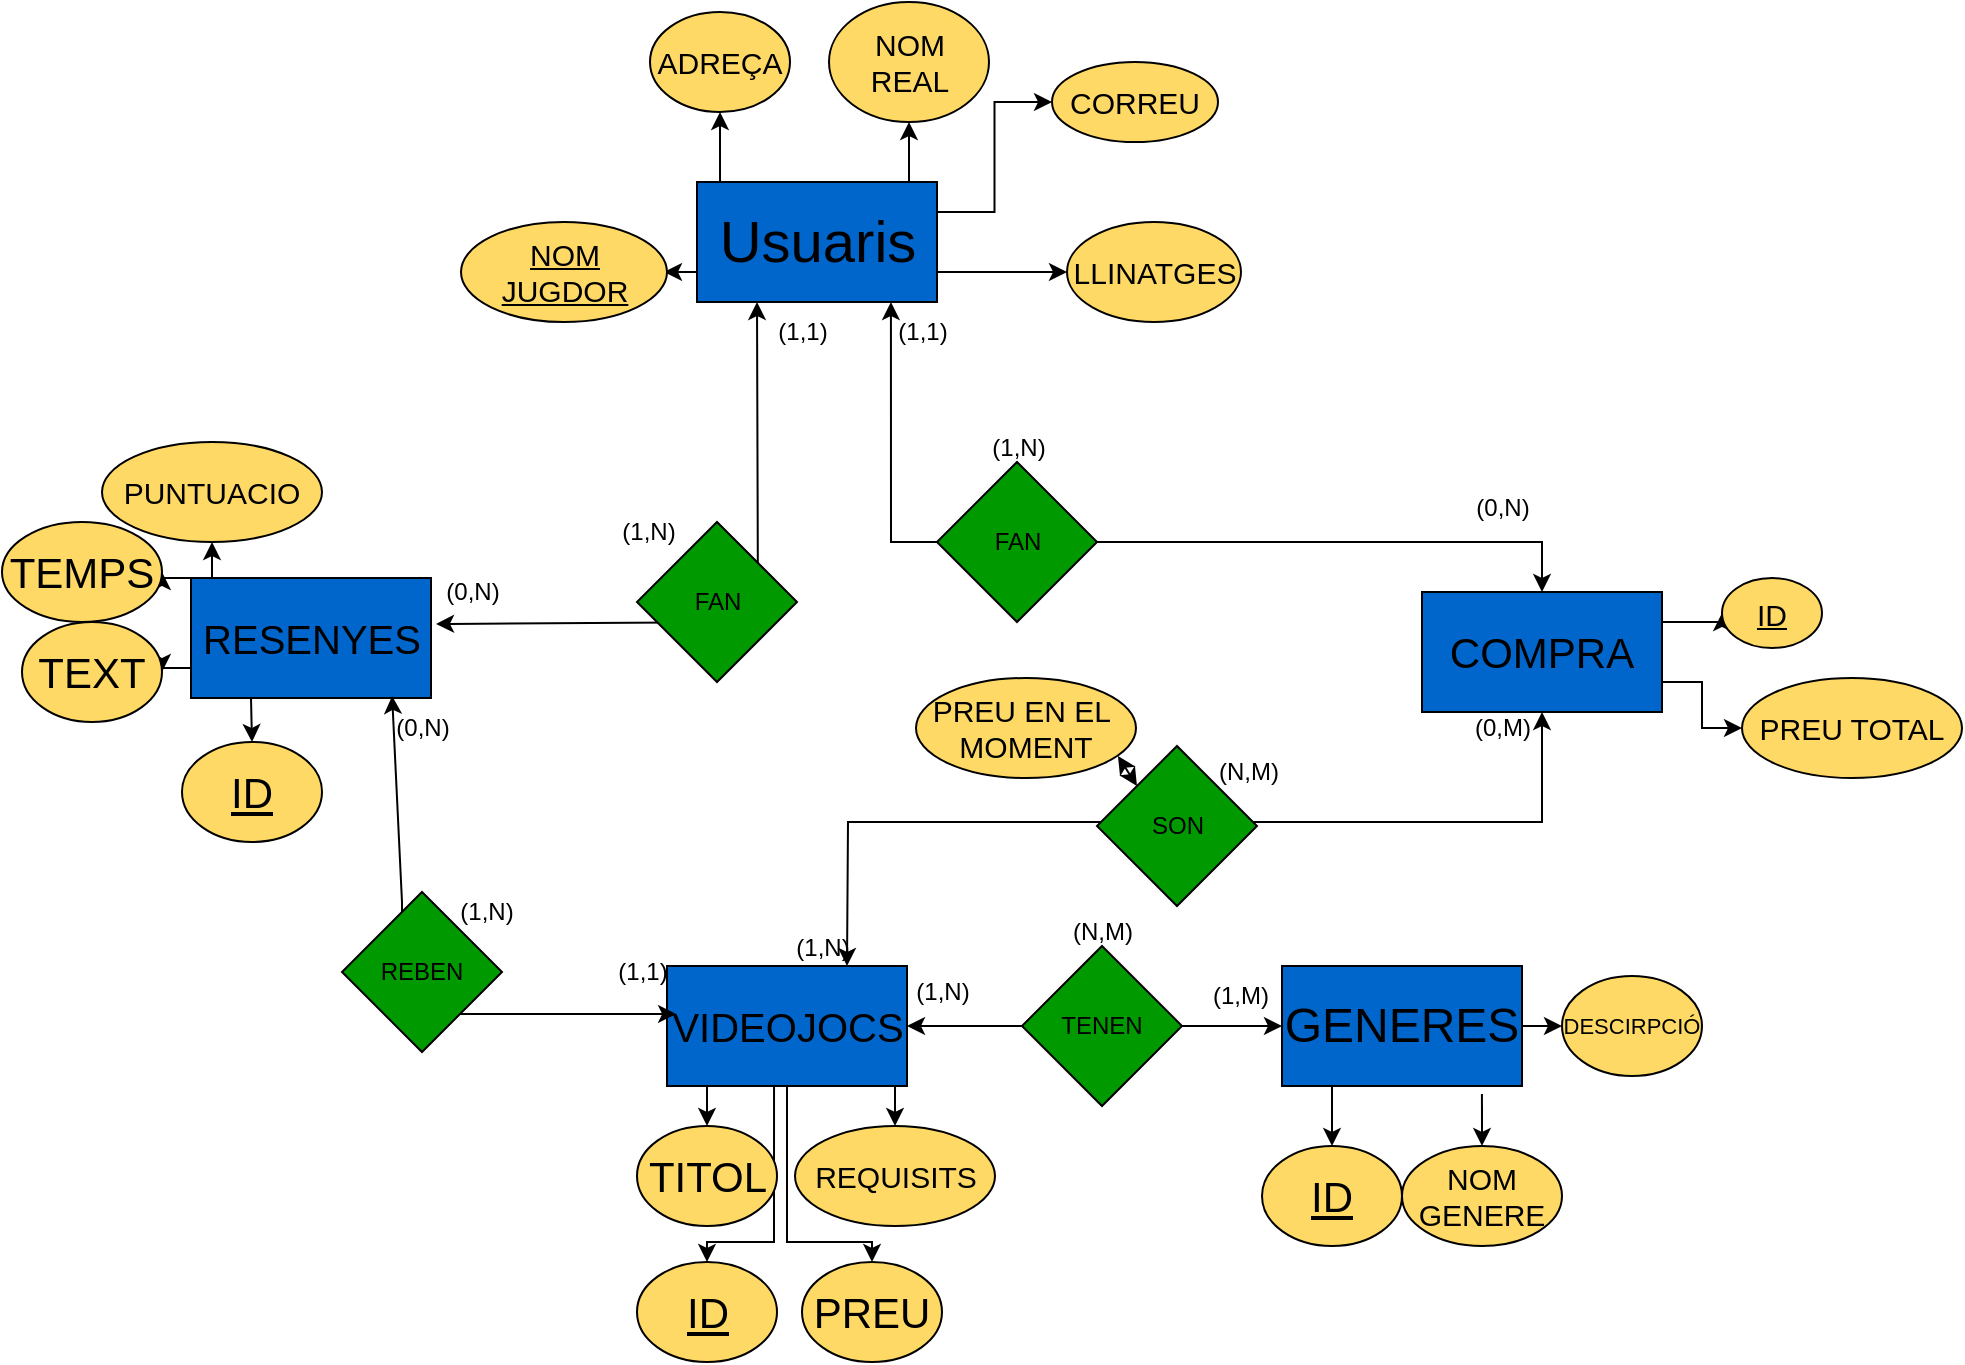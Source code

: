 <mxfile version="28.1.2">
  <diagram name="Página-1" id="Ao64UIbPOumgl3R4rEur">
    <mxGraphModel dx="1106" dy="661" grid="1" gridSize="10" guides="1" tooltips="1" connect="1" arrows="1" fold="1" page="1" pageScale="1" pageWidth="827" pageHeight="1169" math="0" shadow="0">
      <root>
        <mxCell id="0" />
        <mxCell id="1" parent="0" />
        <mxCell id="8E8uLFZUrLQY5l1ckNcC-11" style="edgeStyle=orthogonalEdgeStyle;rounded=0;orthogonalLoop=1;jettySize=auto;html=1;exitX=1;exitY=0.25;exitDx=0;exitDy=0;entryX=0;entryY=0.5;entryDx=0;entryDy=0;" edge="1" parent="1" source="8E8uLFZUrLQY5l1ckNcC-1" target="8E8uLFZUrLQY5l1ckNcC-10">
          <mxGeometry relative="1" as="geometry" />
        </mxCell>
        <mxCell id="8E8uLFZUrLQY5l1ckNcC-12" style="edgeStyle=orthogonalEdgeStyle;rounded=0;orthogonalLoop=1;jettySize=auto;html=1;exitX=0.75;exitY=0;exitDx=0;exitDy=0;entryX=0.5;entryY=1;entryDx=0;entryDy=0;" edge="1" parent="1" source="8E8uLFZUrLQY5l1ckNcC-1" target="8E8uLFZUrLQY5l1ckNcC-6">
          <mxGeometry relative="1" as="geometry" />
        </mxCell>
        <mxCell id="8E8uLFZUrLQY5l1ckNcC-14" style="edgeStyle=orthogonalEdgeStyle;rounded=0;orthogonalLoop=1;jettySize=auto;html=1;exitX=0.096;exitY=0.083;exitDx=0;exitDy=0;entryX=0.5;entryY=1;entryDx=0;entryDy=0;exitPerimeter=0;" edge="1" parent="1" source="8E8uLFZUrLQY5l1ckNcC-1" target="8E8uLFZUrLQY5l1ckNcC-9">
          <mxGeometry relative="1" as="geometry">
            <mxPoint x="334.5" y="365" as="targetPoint" />
          </mxGeometry>
        </mxCell>
        <mxCell id="8E8uLFZUrLQY5l1ckNcC-15" style="edgeStyle=orthogonalEdgeStyle;rounded=0;orthogonalLoop=1;jettySize=auto;html=1;exitX=0;exitY=0.75;exitDx=0;exitDy=0;entryX=1;entryY=0.5;entryDx=0;entryDy=0;" edge="1" parent="1" source="8E8uLFZUrLQY5l1ckNcC-1">
          <mxGeometry relative="1" as="geometry">
            <mxPoint x="351" y="425" as="targetPoint" />
            <Array as="points">
              <mxPoint x="360" y="425" />
              <mxPoint x="360" y="425" />
            </Array>
          </mxGeometry>
        </mxCell>
        <mxCell id="8E8uLFZUrLQY5l1ckNcC-16" style="edgeStyle=orthogonalEdgeStyle;rounded=0;orthogonalLoop=1;jettySize=auto;html=1;exitX=1;exitY=0.75;exitDx=0;exitDy=0;" edge="1" parent="1" source="8E8uLFZUrLQY5l1ckNcC-1" target="8E8uLFZUrLQY5l1ckNcC-8">
          <mxGeometry relative="1" as="geometry" />
        </mxCell>
        <mxCell id="8E8uLFZUrLQY5l1ckNcC-1" value="&lt;font style=&quot;font-size: 29px;&quot;&gt;Usuaris&lt;/font&gt;" style="rounded=0;whiteSpace=wrap;html=1;strokeColor=#000000;fillColor=#0066CC;" vertex="1" parent="1">
          <mxGeometry x="367.5" y="380" width="120" height="60" as="geometry" />
        </mxCell>
        <mxCell id="8E8uLFZUrLQY5l1ckNcC-18" style="edgeStyle=orthogonalEdgeStyle;rounded=0;orthogonalLoop=1;jettySize=auto;html=1;exitX=0.25;exitY=1;exitDx=0;exitDy=0;entryX=0.5;entryY=0;entryDx=0;entryDy=0;" edge="1" parent="1" source="8E8uLFZUrLQY5l1ckNcC-2" target="8E8uLFZUrLQY5l1ckNcC-17">
          <mxGeometry relative="1" as="geometry" />
        </mxCell>
        <mxCell id="8E8uLFZUrLQY5l1ckNcC-22" style="edgeStyle=orthogonalEdgeStyle;rounded=0;orthogonalLoop=1;jettySize=auto;html=1;exitX=0.446;exitY=1;exitDx=0;exitDy=0;entryX=0.5;entryY=0;entryDx=0;entryDy=0;exitPerimeter=0;" edge="1" parent="1" source="8E8uLFZUrLQY5l1ckNcC-2" target="8E8uLFZUrLQY5l1ckNcC-21">
          <mxGeometry relative="1" as="geometry">
            <Array as="points">
              <mxPoint x="406" y="910" />
              <mxPoint x="373" y="910" />
            </Array>
          </mxGeometry>
        </mxCell>
        <mxCell id="8E8uLFZUrLQY5l1ckNcC-24" style="edgeStyle=orthogonalEdgeStyle;rounded=0;orthogonalLoop=1;jettySize=auto;html=1;exitX=1;exitY=1;exitDx=0;exitDy=0;entryX=0.5;entryY=0;entryDx=0;entryDy=0;" edge="1" parent="1" source="8E8uLFZUrLQY5l1ckNcC-2" target="8E8uLFZUrLQY5l1ckNcC-19">
          <mxGeometry relative="1" as="geometry" />
        </mxCell>
        <mxCell id="8E8uLFZUrLQY5l1ckNcC-25" style="edgeStyle=orthogonalEdgeStyle;rounded=0;orthogonalLoop=1;jettySize=auto;html=1;exitX=0.5;exitY=1;exitDx=0;exitDy=0;entryX=0.5;entryY=0;entryDx=0;entryDy=0;" edge="1" parent="1" source="8E8uLFZUrLQY5l1ckNcC-2" target="8E8uLFZUrLQY5l1ckNcC-23">
          <mxGeometry relative="1" as="geometry">
            <Array as="points">
              <mxPoint x="413" y="910" />
              <mxPoint x="455" y="910" />
            </Array>
          </mxGeometry>
        </mxCell>
        <mxCell id="8E8uLFZUrLQY5l1ckNcC-2" value="&lt;font style=&quot;font-size: 20px;&quot;&gt;VIDEOJOCS&lt;/font&gt;" style="rounded=0;whiteSpace=wrap;html=1;strokeColor=#000000;fillColor=#0066CC;" vertex="1" parent="1">
          <mxGeometry x="352.5" y="772" width="120" height="60" as="geometry" />
        </mxCell>
        <mxCell id="8E8uLFZUrLQY5l1ckNcC-29" style="edgeStyle=orthogonalEdgeStyle;rounded=0;orthogonalLoop=1;jettySize=auto;html=1;exitX=0.25;exitY=1;exitDx=0;exitDy=0;entryX=0.5;entryY=0;entryDx=0;entryDy=0;" edge="1" parent="1" source="8E8uLFZUrLQY5l1ckNcC-4" target="8E8uLFZUrLQY5l1ckNcC-27">
          <mxGeometry relative="1" as="geometry" />
        </mxCell>
        <mxCell id="8E8uLFZUrLQY5l1ckNcC-30" style="edgeStyle=orthogonalEdgeStyle;rounded=0;orthogonalLoop=1;jettySize=auto;html=1;exitX=0.833;exitY=1.067;exitDx=0;exitDy=0;exitPerimeter=0;" edge="1" parent="1" source="8E8uLFZUrLQY5l1ckNcC-4" target="8E8uLFZUrLQY5l1ckNcC-26">
          <mxGeometry relative="1" as="geometry" />
        </mxCell>
        <mxCell id="8E8uLFZUrLQY5l1ckNcC-31" style="edgeStyle=orthogonalEdgeStyle;rounded=0;orthogonalLoop=1;jettySize=auto;html=1;exitX=1;exitY=0.5;exitDx=0;exitDy=0;entryX=0;entryY=0.5;entryDx=0;entryDy=0;" edge="1" parent="1" source="8E8uLFZUrLQY5l1ckNcC-4" target="8E8uLFZUrLQY5l1ckNcC-28">
          <mxGeometry relative="1" as="geometry" />
        </mxCell>
        <mxCell id="8E8uLFZUrLQY5l1ckNcC-4" value="&lt;font style=&quot;font-size: 24px;&quot;&gt;GENERES&lt;/font&gt;" style="rounded=0;whiteSpace=wrap;html=1;strokeColor=#000000;fillColor=#0066CC;" vertex="1" parent="1">
          <mxGeometry x="660" y="772" width="120" height="60" as="geometry" />
        </mxCell>
        <mxCell id="8E8uLFZUrLQY5l1ckNcC-6" value="&lt;font style=&quot;color: rgb(0, 0, 0); font-size: 15px;&quot;&gt;NOM&lt;/font&gt;&lt;div&gt;&lt;font style=&quot;color: rgb(0, 0, 0); font-size: 15px;&quot;&gt;REAL&lt;/font&gt;&lt;/div&gt;" style="ellipse;whiteSpace=wrap;html=1;strokeColor=#000000;fillColor=#FFD966;" vertex="1" parent="1">
          <mxGeometry x="433.5" y="290" width="80" height="60" as="geometry" />
        </mxCell>
        <mxCell id="8E8uLFZUrLQY5l1ckNcC-7" value="&lt;font style=&quot;color: rgb(0, 0, 0); font-size: 15px;&quot;&gt;&lt;u&gt;NOM&lt;/u&gt;&lt;/font&gt;&lt;div&gt;&lt;font style=&quot;color: rgb(0, 0, 0); font-size: 15px;&quot;&gt;&lt;u&gt;JUGDOR&lt;/u&gt;&lt;/font&gt;&lt;/div&gt;" style="ellipse;whiteSpace=wrap;html=1;strokeColor=#000000;fillColor=#FFD966;" vertex="1" parent="1">
          <mxGeometry x="249.5" y="400" width="103" height="50" as="geometry" />
        </mxCell>
        <mxCell id="8E8uLFZUrLQY5l1ckNcC-8" value="&lt;font style=&quot;color: rgb(0, 0, 0); font-size: 15px;&quot;&gt;LLINATGES&lt;/font&gt;" style="ellipse;whiteSpace=wrap;html=1;strokeColor=#000000;fillColor=#FFD966;" vertex="1" parent="1">
          <mxGeometry x="552.5" y="400" width="87" height="50" as="geometry" />
        </mxCell>
        <mxCell id="8E8uLFZUrLQY5l1ckNcC-9" value="&lt;font style=&quot;color: rgb(0, 0, 0); font-size: 15px;&quot;&gt;ADREÇA&lt;/font&gt;" style="ellipse;whiteSpace=wrap;html=1;strokeColor=#000000;fillColor=#FFD966;" vertex="1" parent="1">
          <mxGeometry x="344" y="295" width="70" height="50" as="geometry" />
        </mxCell>
        <mxCell id="8E8uLFZUrLQY5l1ckNcC-10" value="&lt;font style=&quot;color: rgb(0, 0, 0); font-size: 15px;&quot;&gt;CORREU&lt;/font&gt;" style="ellipse;whiteSpace=wrap;html=1;strokeColor=#000000;fillColor=#FFD966;" vertex="1" parent="1">
          <mxGeometry x="545" y="320" width="83" height="40" as="geometry" />
        </mxCell>
        <mxCell id="8E8uLFZUrLQY5l1ckNcC-17" value="&lt;font style=&quot;font-size: 21px; color: rgb(0, 0, 0);&quot;&gt;TITOL&lt;/font&gt;" style="ellipse;whiteSpace=wrap;html=1;strokeColor=#000000;fillColor=#FFD966;" vertex="1" parent="1">
          <mxGeometry x="337.5" y="852" width="70" height="50" as="geometry" />
        </mxCell>
        <mxCell id="8E8uLFZUrLQY5l1ckNcC-19" value="&lt;font style=&quot;color: rgb(0, 0, 0); font-size: 15px;&quot;&gt;REQUISITS&lt;/font&gt;" style="ellipse;whiteSpace=wrap;html=1;strokeColor=#000000;fillColor=#FFD966;" vertex="1" parent="1">
          <mxGeometry x="416.5" y="852" width="100" height="50" as="geometry" />
        </mxCell>
        <mxCell id="8E8uLFZUrLQY5l1ckNcC-21" value="&lt;font style=&quot;font-size: 21px; color: rgb(0, 0, 0);&quot;&gt;&lt;u&gt;ID&lt;/u&gt;&lt;/font&gt;" style="ellipse;whiteSpace=wrap;html=1;strokeColor=#000000;fillColor=#FFD966;" vertex="1" parent="1">
          <mxGeometry x="337.5" y="920" width="70" height="50" as="geometry" />
        </mxCell>
        <mxCell id="8E8uLFZUrLQY5l1ckNcC-23" value="&lt;font style=&quot;font-size: 21px; color: rgb(0, 0, 0);&quot;&gt;PREU&lt;/font&gt;" style="ellipse;whiteSpace=wrap;html=1;strokeColor=#000000;fillColor=#FFD966;" vertex="1" parent="1">
          <mxGeometry x="420" y="920" width="70" height="50" as="geometry" />
        </mxCell>
        <mxCell id="8E8uLFZUrLQY5l1ckNcC-26" value="&lt;font style=&quot;color: rgb(0, 0, 0); font-size: 15px;&quot;&gt;NOM&lt;/font&gt;&lt;div&gt;&lt;font style=&quot;color: rgb(0, 0, 0); font-size: 15px;&quot;&gt;GENERE&lt;/font&gt;&lt;/div&gt;" style="ellipse;whiteSpace=wrap;html=1;strokeColor=#000000;fillColor=#FFD966;" vertex="1" parent="1">
          <mxGeometry x="720" y="862" width="80" height="50" as="geometry" />
        </mxCell>
        <mxCell id="8E8uLFZUrLQY5l1ckNcC-27" value="&lt;font style=&quot;font-size: 21px; color: rgb(0, 0, 0);&quot;&gt;&lt;u&gt;ID&lt;/u&gt;&lt;/font&gt;" style="ellipse;whiteSpace=wrap;html=1;strokeColor=#000000;fillColor=#FFD966;" vertex="1" parent="1">
          <mxGeometry x="650" y="862" width="70" height="50" as="geometry" />
        </mxCell>
        <mxCell id="8E8uLFZUrLQY5l1ckNcC-28" value="&lt;font style=&quot;color: rgb(0, 0, 0); font-size: 11px;&quot;&gt;DESCIRPCIÓ&lt;/font&gt;" style="ellipse;whiteSpace=wrap;html=1;strokeColor=#000000;fillColor=#FFD966;" vertex="1" parent="1">
          <mxGeometry x="800" y="777" width="70" height="50" as="geometry" />
        </mxCell>
        <mxCell id="8E8uLFZUrLQY5l1ckNcC-32" value="" style="endArrow=classic;startArrow=classic;html=1;rounded=0;exitX=1;exitY=0.5;exitDx=0;exitDy=0;entryX=0;entryY=0.5;entryDx=0;entryDy=0;" edge="1" parent="1" source="8E8uLFZUrLQY5l1ckNcC-2" target="8E8uLFZUrLQY5l1ckNcC-4">
          <mxGeometry width="50" height="50" relative="1" as="geometry">
            <mxPoint x="560" y="827" as="sourcePoint" />
            <mxPoint x="610" y="777" as="targetPoint" />
          </mxGeometry>
        </mxCell>
        <mxCell id="8E8uLFZUrLQY5l1ckNcC-33" value="TENEN" style="rhombus;whiteSpace=wrap;html=1;fillColor=#009900;" vertex="1" parent="1">
          <mxGeometry x="530" y="762" width="80" height="80" as="geometry" />
        </mxCell>
        <mxCell id="8E8uLFZUrLQY5l1ckNcC-34" value="(1,N)" style="text;html=1;align=center;verticalAlign=middle;resizable=0;points=[];autosize=1;strokeColor=none;fillColor=none;" vertex="1" parent="1">
          <mxGeometry x="465" y="770" width="50" height="30" as="geometry" />
        </mxCell>
        <mxCell id="8E8uLFZUrLQY5l1ckNcC-35" value="(1,M)" style="text;html=1;align=center;verticalAlign=middle;resizable=0;points=[];autosize=1;strokeColor=none;fillColor=none;" vertex="1" parent="1">
          <mxGeometry x="614" y="772" width="50" height="30" as="geometry" />
        </mxCell>
        <mxCell id="8E8uLFZUrLQY5l1ckNcC-36" value="(N,M)" style="text;html=1;align=center;verticalAlign=middle;resizable=0;points=[];autosize=1;strokeColor=none;fillColor=none;" vertex="1" parent="1">
          <mxGeometry x="545" y="740" width="50" height="30" as="geometry" />
        </mxCell>
        <mxCell id="8E8uLFZUrLQY5l1ckNcC-40" style="edgeStyle=orthogonalEdgeStyle;rounded=0;orthogonalLoop=1;jettySize=auto;html=1;exitX=0.25;exitY=1;exitDx=0;exitDy=0;entryX=0.5;entryY=0;entryDx=0;entryDy=0;" edge="1" parent="1" source="8E8uLFZUrLQY5l1ckNcC-38" target="8E8uLFZUrLQY5l1ckNcC-39">
          <mxGeometry relative="1" as="geometry" />
        </mxCell>
        <mxCell id="8E8uLFZUrLQY5l1ckNcC-42" style="edgeStyle=orthogonalEdgeStyle;rounded=0;orthogonalLoop=1;jettySize=auto;html=1;exitX=0;exitY=0.75;exitDx=0;exitDy=0;entryX=1;entryY=0.5;entryDx=0;entryDy=0;" edge="1" parent="1" source="8E8uLFZUrLQY5l1ckNcC-38" target="8E8uLFZUrLQY5l1ckNcC-41">
          <mxGeometry relative="1" as="geometry" />
        </mxCell>
        <mxCell id="8E8uLFZUrLQY5l1ckNcC-44" style="edgeStyle=orthogonalEdgeStyle;rounded=0;orthogonalLoop=1;jettySize=auto;html=1;exitX=0;exitY=0;exitDx=0;exitDy=0;entryX=1;entryY=0.5;entryDx=0;entryDy=0;" edge="1" parent="1" source="8E8uLFZUrLQY5l1ckNcC-38" target="8E8uLFZUrLQY5l1ckNcC-43">
          <mxGeometry relative="1" as="geometry" />
        </mxCell>
        <mxCell id="8E8uLFZUrLQY5l1ckNcC-46" style="edgeStyle=orthogonalEdgeStyle;rounded=0;orthogonalLoop=1;jettySize=auto;html=1;exitX=0.25;exitY=0;exitDx=0;exitDy=0;entryX=0.5;entryY=1;entryDx=0;entryDy=0;" edge="1" parent="1" source="8E8uLFZUrLQY5l1ckNcC-38" target="8E8uLFZUrLQY5l1ckNcC-45">
          <mxGeometry relative="1" as="geometry" />
        </mxCell>
        <mxCell id="8E8uLFZUrLQY5l1ckNcC-38" value="&lt;font style=&quot;font-size: 20px;&quot;&gt;RESENYES&lt;/font&gt;" style="rounded=0;whiteSpace=wrap;html=1;strokeColor=#000000;fillColor=#0066CC;" vertex="1" parent="1">
          <mxGeometry x="114.5" y="578" width="120" height="60" as="geometry" />
        </mxCell>
        <mxCell id="8E8uLFZUrLQY5l1ckNcC-39" value="&lt;font style=&quot;font-size: 21px; color: rgb(0, 0, 0);&quot;&gt;&lt;u&gt;ID&lt;/u&gt;&lt;/font&gt;" style="ellipse;whiteSpace=wrap;html=1;strokeColor=#000000;fillColor=#FFD966;" vertex="1" parent="1">
          <mxGeometry x="110" y="660" width="70" height="50" as="geometry" />
        </mxCell>
        <mxCell id="8E8uLFZUrLQY5l1ckNcC-41" value="&lt;font style=&quot;font-size: 21px; color: rgb(0, 0, 0);&quot;&gt;TEXT&lt;/font&gt;" style="ellipse;whiteSpace=wrap;html=1;strokeColor=#000000;fillColor=#FFD966;" vertex="1" parent="1">
          <mxGeometry x="30" y="600" width="70" height="50" as="geometry" />
        </mxCell>
        <mxCell id="8E8uLFZUrLQY5l1ckNcC-43" value="&lt;font style=&quot;font-size: 21px; color: rgb(0, 0, 0);&quot;&gt;TEMPS&lt;/font&gt;" style="ellipse;whiteSpace=wrap;html=1;strokeColor=#000000;fillColor=#FFD966;" vertex="1" parent="1">
          <mxGeometry x="20" y="550" width="80" height="50" as="geometry" />
        </mxCell>
        <mxCell id="8E8uLFZUrLQY5l1ckNcC-45" value="&lt;font style=&quot;color: rgb(0, 0, 0); font-size: 15px;&quot;&gt;PUNTUACIO&lt;/font&gt;" style="ellipse;whiteSpace=wrap;html=1;strokeColor=#000000;fillColor=#FFD966;" vertex="1" parent="1">
          <mxGeometry x="70" y="510" width="110" height="50" as="geometry" />
        </mxCell>
        <mxCell id="8E8uLFZUrLQY5l1ckNcC-47" value="" style="endArrow=classic;startArrow=classic;html=1;rounded=0;exitX=1.021;exitY=0.383;exitDx=0;exitDy=0;exitPerimeter=0;entryX=0.25;entryY=1;entryDx=0;entryDy=0;" edge="1" parent="1" source="8E8uLFZUrLQY5l1ckNcC-38" target="8E8uLFZUrLQY5l1ckNcC-1">
          <mxGeometry width="50" height="50" relative="1" as="geometry">
            <mxPoint x="286.5" y="590" as="sourcePoint" />
            <mxPoint x="336.5" y="540" as="targetPoint" />
            <Array as="points">
              <mxPoint x="398" y="600" />
            </Array>
          </mxGeometry>
        </mxCell>
        <mxCell id="8E8uLFZUrLQY5l1ckNcC-48" value="FAN" style="rhombus;whiteSpace=wrap;html=1;fillColor=#009900;" vertex="1" parent="1">
          <mxGeometry x="337.5" y="550" width="80" height="80" as="geometry" />
        </mxCell>
        <mxCell id="8E8uLFZUrLQY5l1ckNcC-52" value="" style="endArrow=classic;startArrow=classic;html=1;rounded=0;exitX=0.838;exitY=0.983;exitDx=0;exitDy=0;entryX=0.038;entryY=0.4;entryDx=0;entryDy=0;entryPerimeter=0;exitPerimeter=0;" edge="1" parent="1" source="8E8uLFZUrLQY5l1ckNcC-38" target="8E8uLFZUrLQY5l1ckNcC-2">
          <mxGeometry width="50" height="50" relative="1" as="geometry">
            <mxPoint x="270" y="710" as="sourcePoint" />
            <mxPoint x="320" y="660" as="targetPoint" />
            <Array as="points">
              <mxPoint x="220" y="740" />
              <mxPoint x="220" y="796" />
              <mxPoint x="280" y="796" />
            </Array>
          </mxGeometry>
        </mxCell>
        <mxCell id="8E8uLFZUrLQY5l1ckNcC-53" value="REBEN" style="rhombus;whiteSpace=wrap;html=1;fillColor=#009900;" vertex="1" parent="1">
          <mxGeometry x="190" y="735" width="80" height="80" as="geometry" />
        </mxCell>
        <mxCell id="8E8uLFZUrLQY5l1ckNcC-55" value="(0,N)" style="text;html=1;align=center;verticalAlign=middle;resizable=0;points=[];autosize=1;strokeColor=none;fillColor=none;" vertex="1" parent="1">
          <mxGeometry x="230" y="570" width="50" height="30" as="geometry" />
        </mxCell>
        <mxCell id="8E8uLFZUrLQY5l1ckNcC-56" value="(1,1)" style="text;html=1;align=center;verticalAlign=middle;resizable=0;points=[];autosize=1;strokeColor=none;fillColor=none;" vertex="1" parent="1">
          <mxGeometry x="395" y="440" width="50" height="30" as="geometry" />
        </mxCell>
        <mxCell id="8E8uLFZUrLQY5l1ckNcC-57" value="(1,N)" style="text;html=1;align=center;verticalAlign=middle;resizable=0;points=[];autosize=1;strokeColor=none;fillColor=none;" vertex="1" parent="1">
          <mxGeometry x="317.5" y="540" width="50" height="30" as="geometry" />
        </mxCell>
        <mxCell id="8E8uLFZUrLQY5l1ckNcC-58" value="(0,N)" style="text;html=1;align=center;verticalAlign=middle;resizable=0;points=[];autosize=1;strokeColor=none;fillColor=none;" vertex="1" parent="1">
          <mxGeometry x="205" y="638" width="50" height="30" as="geometry" />
        </mxCell>
        <mxCell id="8E8uLFZUrLQY5l1ckNcC-59" value="(1,1)" style="text;html=1;align=center;verticalAlign=middle;resizable=0;points=[];autosize=1;strokeColor=none;fillColor=none;" vertex="1" parent="1">
          <mxGeometry x="315" y="760" width="50" height="30" as="geometry" />
        </mxCell>
        <mxCell id="8E8uLFZUrLQY5l1ckNcC-60" value="(1,N)" style="text;html=1;align=center;verticalAlign=middle;resizable=0;points=[];autosize=1;strokeColor=none;fillColor=none;" vertex="1" parent="1">
          <mxGeometry x="236.5" y="730" width="50" height="30" as="geometry" />
        </mxCell>
        <mxCell id="8E8uLFZUrLQY5l1ckNcC-80" style="edgeStyle=orthogonalEdgeStyle;rounded=0;orthogonalLoop=1;jettySize=auto;html=1;exitX=1;exitY=0.25;exitDx=0;exitDy=0;entryX=0;entryY=0.5;entryDx=0;entryDy=0;" edge="1" parent="1" source="8E8uLFZUrLQY5l1ckNcC-63" target="8E8uLFZUrLQY5l1ckNcC-79">
          <mxGeometry relative="1" as="geometry" />
        </mxCell>
        <mxCell id="8E8uLFZUrLQY5l1ckNcC-86" style="edgeStyle=orthogonalEdgeStyle;rounded=0;orthogonalLoop=1;jettySize=auto;html=1;exitX=1;exitY=0.75;exitDx=0;exitDy=0;entryX=0;entryY=0.5;entryDx=0;entryDy=0;" edge="1" parent="1" source="8E8uLFZUrLQY5l1ckNcC-63" target="8E8uLFZUrLQY5l1ckNcC-81">
          <mxGeometry relative="1" as="geometry" />
        </mxCell>
        <mxCell id="8E8uLFZUrLQY5l1ckNcC-63" value="&lt;font style=&quot;font-size: 21px;&quot;&gt;COMPRA&lt;/font&gt;" style="rounded=0;whiteSpace=wrap;html=1;strokeColor=#000000;fillColor=#0066CC;" vertex="1" parent="1">
          <mxGeometry x="730" y="585" width="120" height="60" as="geometry" />
        </mxCell>
        <mxCell id="8E8uLFZUrLQY5l1ckNcC-64" value="" style="endArrow=classic;startArrow=classic;html=1;rounded=0;exitX=0.808;exitY=1;exitDx=0;exitDy=0;exitPerimeter=0;entryX=0.5;entryY=0;entryDx=0;entryDy=0;" edge="1" parent="1" source="8E8uLFZUrLQY5l1ckNcC-1" target="8E8uLFZUrLQY5l1ckNcC-63">
          <mxGeometry width="50" height="50" relative="1" as="geometry">
            <mxPoint x="587" y="578" as="sourcePoint" />
            <mxPoint x="733.5" y="555" as="targetPoint" />
            <Array as="points">
              <mxPoint x="464.5" y="560" />
              <mxPoint x="790" y="560" />
            </Array>
          </mxGeometry>
        </mxCell>
        <mxCell id="8E8uLFZUrLQY5l1ckNcC-65" value="FAN" style="rhombus;whiteSpace=wrap;html=1;fillColor=#009900;" vertex="1" parent="1">
          <mxGeometry x="487.5" y="520" width="80" height="80" as="geometry" />
        </mxCell>
        <mxCell id="8E8uLFZUrLQY5l1ckNcC-67" value="" style="endArrow=classic;startArrow=classic;html=1;rounded=0;exitX=0.75;exitY=0;exitDx=0;exitDy=0;entryX=0.5;entryY=1;entryDx=0;entryDy=0;" edge="1" parent="1" source="8E8uLFZUrLQY5l1ckNcC-2" target="8E8uLFZUrLQY5l1ckNcC-63">
          <mxGeometry width="50" height="50" relative="1" as="geometry">
            <mxPoint x="441.5" y="750" as="sourcePoint" />
            <mxPoint x="491.5" y="700" as="targetPoint" />
            <Array as="points">
              <mxPoint x="443" y="700" />
              <mxPoint x="790" y="700" />
            </Array>
          </mxGeometry>
        </mxCell>
        <mxCell id="8E8uLFZUrLQY5l1ckNcC-69" value="(1,N)" style="text;html=1;align=center;verticalAlign=middle;resizable=0;points=[];autosize=1;strokeColor=none;fillColor=none;" vertex="1" parent="1">
          <mxGeometry x="405" y="748" width="50" height="30" as="geometry" />
        </mxCell>
        <mxCell id="8E8uLFZUrLQY5l1ckNcC-70" value="(0,M)" style="text;html=1;align=center;verticalAlign=middle;resizable=0;points=[];autosize=1;strokeColor=none;fillColor=none;" vertex="1" parent="1">
          <mxGeometry x="745" y="638" width="50" height="30" as="geometry" />
        </mxCell>
        <mxCell id="8E8uLFZUrLQY5l1ckNcC-71" value="SON" style="rhombus;whiteSpace=wrap;html=1;fillColor=#009900;" vertex="1" parent="1">
          <mxGeometry x="567.5" y="662" width="80" height="80" as="geometry" />
        </mxCell>
        <mxCell id="8E8uLFZUrLQY5l1ckNcC-72" value="(N,M)" style="text;html=1;align=center;verticalAlign=middle;resizable=0;points=[];autosize=1;strokeColor=none;fillColor=none;" vertex="1" parent="1">
          <mxGeometry x="617.5" y="660" width="50" height="30" as="geometry" />
        </mxCell>
        <mxCell id="8E8uLFZUrLQY5l1ckNcC-73" value="(1,1)" style="text;html=1;align=center;verticalAlign=middle;resizable=0;points=[];autosize=1;strokeColor=none;fillColor=none;" vertex="1" parent="1">
          <mxGeometry x="455" y="440" width="50" height="30" as="geometry" />
        </mxCell>
        <mxCell id="8E8uLFZUrLQY5l1ckNcC-74" value="(0,N)" style="text;html=1;align=center;verticalAlign=middle;resizable=0;points=[];autosize=1;strokeColor=none;fillColor=none;" vertex="1" parent="1">
          <mxGeometry x="745" y="528" width="50" height="30" as="geometry" />
        </mxCell>
        <mxCell id="8E8uLFZUrLQY5l1ckNcC-75" value="(1,N)" style="text;html=1;align=center;verticalAlign=middle;resizable=0;points=[];autosize=1;strokeColor=none;fillColor=none;" vertex="1" parent="1">
          <mxGeometry x="502.5" y="498" width="50" height="30" as="geometry" />
        </mxCell>
        <mxCell id="8E8uLFZUrLQY5l1ckNcC-76" value="&lt;font style=&quot;color: rgb(0, 0, 0); font-size: 15px;&quot;&gt;PREU EN EL&amp;nbsp;&lt;/font&gt;&lt;div&gt;&lt;font style=&quot;color: rgb(0, 0, 0); font-size: 15px;&quot;&gt;MOMENT&lt;/font&gt;&lt;/div&gt;" style="ellipse;whiteSpace=wrap;html=1;strokeColor=#000000;fillColor=#FFD966;" vertex="1" parent="1">
          <mxGeometry x="477" y="628" width="110" height="50" as="geometry" />
        </mxCell>
        <mxCell id="8E8uLFZUrLQY5l1ckNcC-78" value="" style="endArrow=classic;startArrow=classic;html=1;rounded=0;entryX=0.918;entryY=0.78;entryDx=0;entryDy=0;entryPerimeter=0;exitX=0;exitY=0;exitDx=0;exitDy=0;" edge="1" parent="1" source="8E8uLFZUrLQY5l1ckNcC-71" target="8E8uLFZUrLQY5l1ckNcC-76">
          <mxGeometry width="50" height="50" relative="1" as="geometry">
            <mxPoint x="495" y="762" as="sourcePoint" />
            <mxPoint x="545" y="712" as="targetPoint" />
          </mxGeometry>
        </mxCell>
        <mxCell id="8E8uLFZUrLQY5l1ckNcC-79" value="&lt;font style=&quot;color: rgb(0, 0, 0); font-size: 15px;&quot;&gt;&lt;u&gt;ID&lt;/u&gt;&lt;/font&gt;" style="ellipse;whiteSpace=wrap;html=1;strokeColor=#000000;fillColor=#FFD966;" vertex="1" parent="1">
          <mxGeometry x="880" y="578" width="50" height="35" as="geometry" />
        </mxCell>
        <mxCell id="8E8uLFZUrLQY5l1ckNcC-81" value="&lt;font style=&quot;color: rgb(0, 0, 0); font-size: 15px;&quot;&gt;PREU TOTAL&lt;/font&gt;" style="ellipse;whiteSpace=wrap;html=1;strokeColor=#000000;fillColor=#FFD966;" vertex="1" parent="1">
          <mxGeometry x="890" y="628" width="110" height="50" as="geometry" />
        </mxCell>
      </root>
    </mxGraphModel>
  </diagram>
</mxfile>
